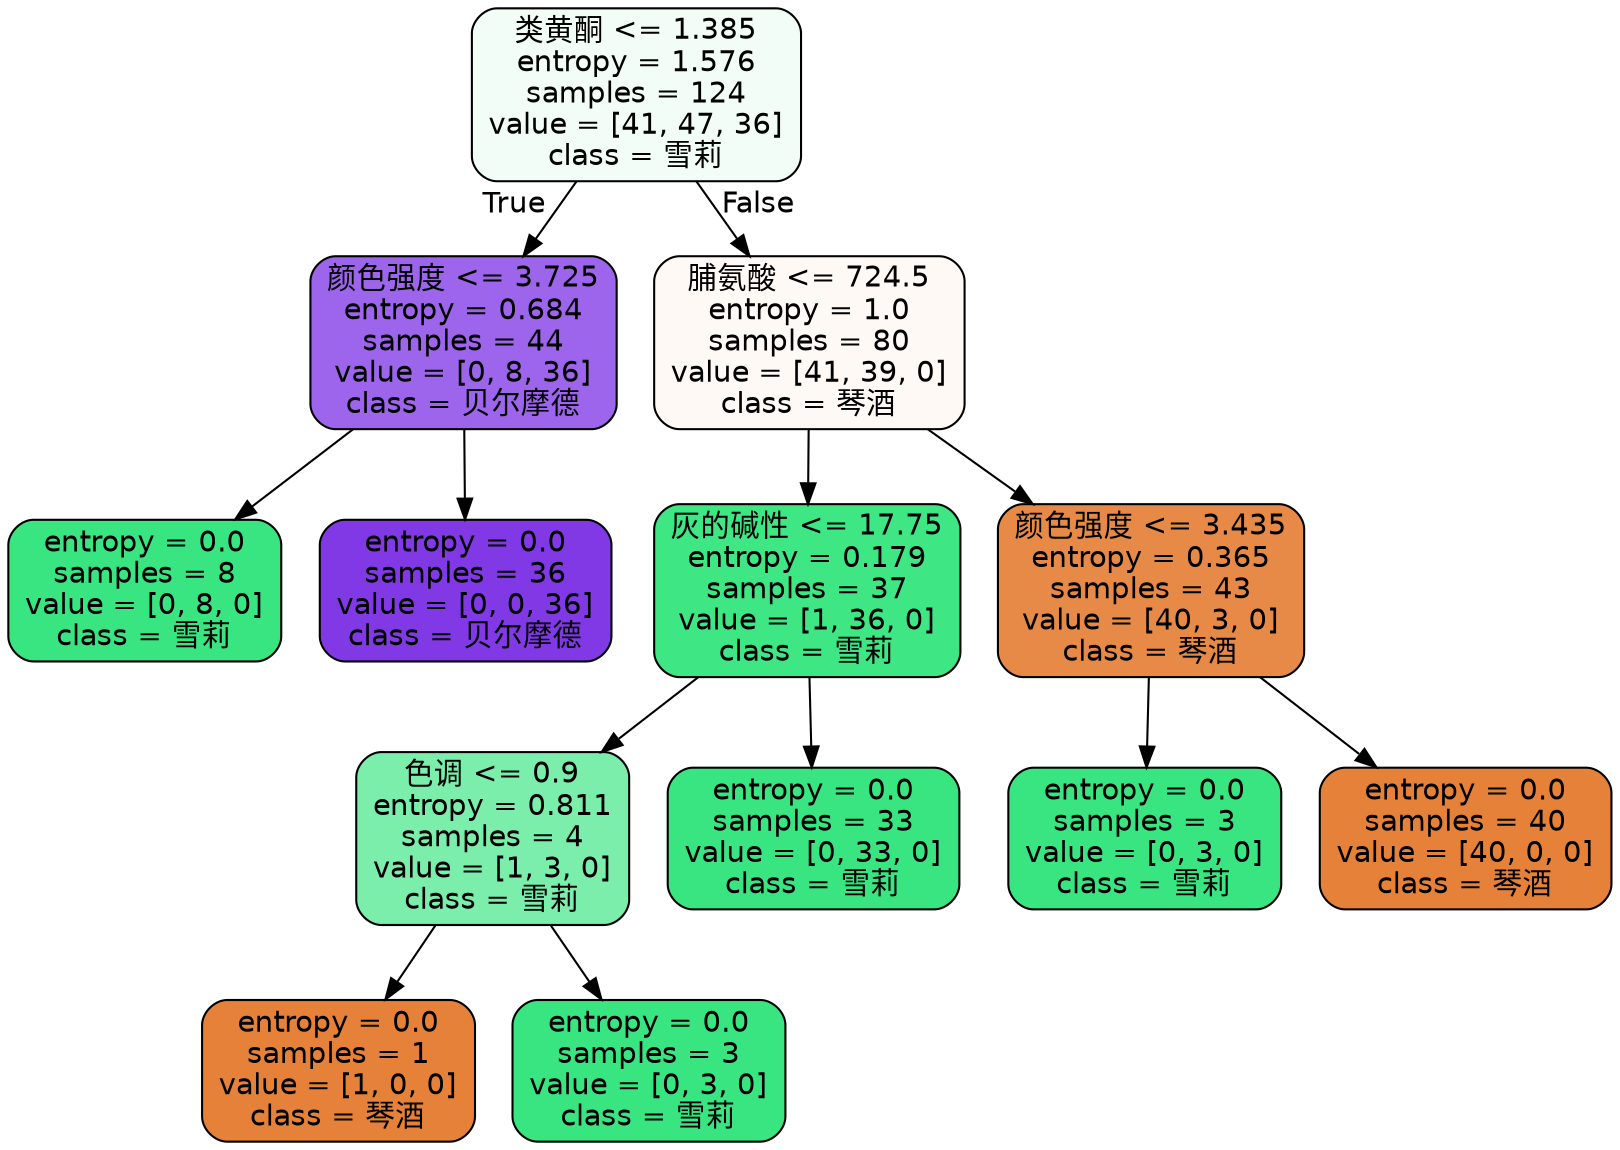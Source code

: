 digraph Tree {
node [shape=box, style="filled, rounded", color="black", fontname="helvetica"] ;
edge [fontname="helvetica"] ;
0 [label="类黄酮 <= 1.385\nentropy = 1.576\nsamples = 124\nvalue = [41, 47, 36]\nclass = 雪莉", fillcolor="#f1fdf6"] ;
1 [label="颜色强度 <= 3.725\nentropy = 0.684\nsamples = 44\nvalue = [0, 8, 36]\nclass = 贝尔摩德", fillcolor="#9d65eb"] ;
0 -> 1 [labeldistance=2.5, labelangle=45, headlabel="True"] ;
2 [label="entropy = 0.0\nsamples = 8\nvalue = [0, 8, 0]\nclass = 雪莉", fillcolor="#39e581"] ;
1 -> 2 ;
3 [label="entropy = 0.0\nsamples = 36\nvalue = [0, 0, 36]\nclass = 贝尔摩德", fillcolor="#8139e5"] ;
1 -> 3 ;
4 [label="脯氨酸 <= 724.5\nentropy = 1.0\nsamples = 80\nvalue = [41, 39, 0]\nclass = 琴酒", fillcolor="#fef9f5"] ;
0 -> 4 [labeldistance=2.5, labelangle=-45, headlabel="False"] ;
5 [label="灰的碱性 <= 17.75\nentropy = 0.179\nsamples = 37\nvalue = [1, 36, 0]\nclass = 雪莉", fillcolor="#3ee684"] ;
4 -> 5 ;
6 [label="色调 <= 0.9\nentropy = 0.811\nsamples = 4\nvalue = [1, 3, 0]\nclass = 雪莉", fillcolor="#7beeab"] ;
5 -> 6 ;
7 [label="entropy = 0.0\nsamples = 1\nvalue = [1, 0, 0]\nclass = 琴酒", fillcolor="#e58139"] ;
6 -> 7 ;
8 [label="entropy = 0.0\nsamples = 3\nvalue = [0, 3, 0]\nclass = 雪莉", fillcolor="#39e581"] ;
6 -> 8 ;
9 [label="entropy = 0.0\nsamples = 33\nvalue = [0, 33, 0]\nclass = 雪莉", fillcolor="#39e581"] ;
5 -> 9 ;
10 [label="颜色强度 <= 3.435\nentropy = 0.365\nsamples = 43\nvalue = [40, 3, 0]\nclass = 琴酒", fillcolor="#e78a48"] ;
4 -> 10 ;
11 [label="entropy = 0.0\nsamples = 3\nvalue = [0, 3, 0]\nclass = 雪莉", fillcolor="#39e581"] ;
10 -> 11 ;
12 [label="entropy = 0.0\nsamples = 40\nvalue = [40, 0, 0]\nclass = 琴酒", fillcolor="#e58139"] ;
10 -> 12 ;
}